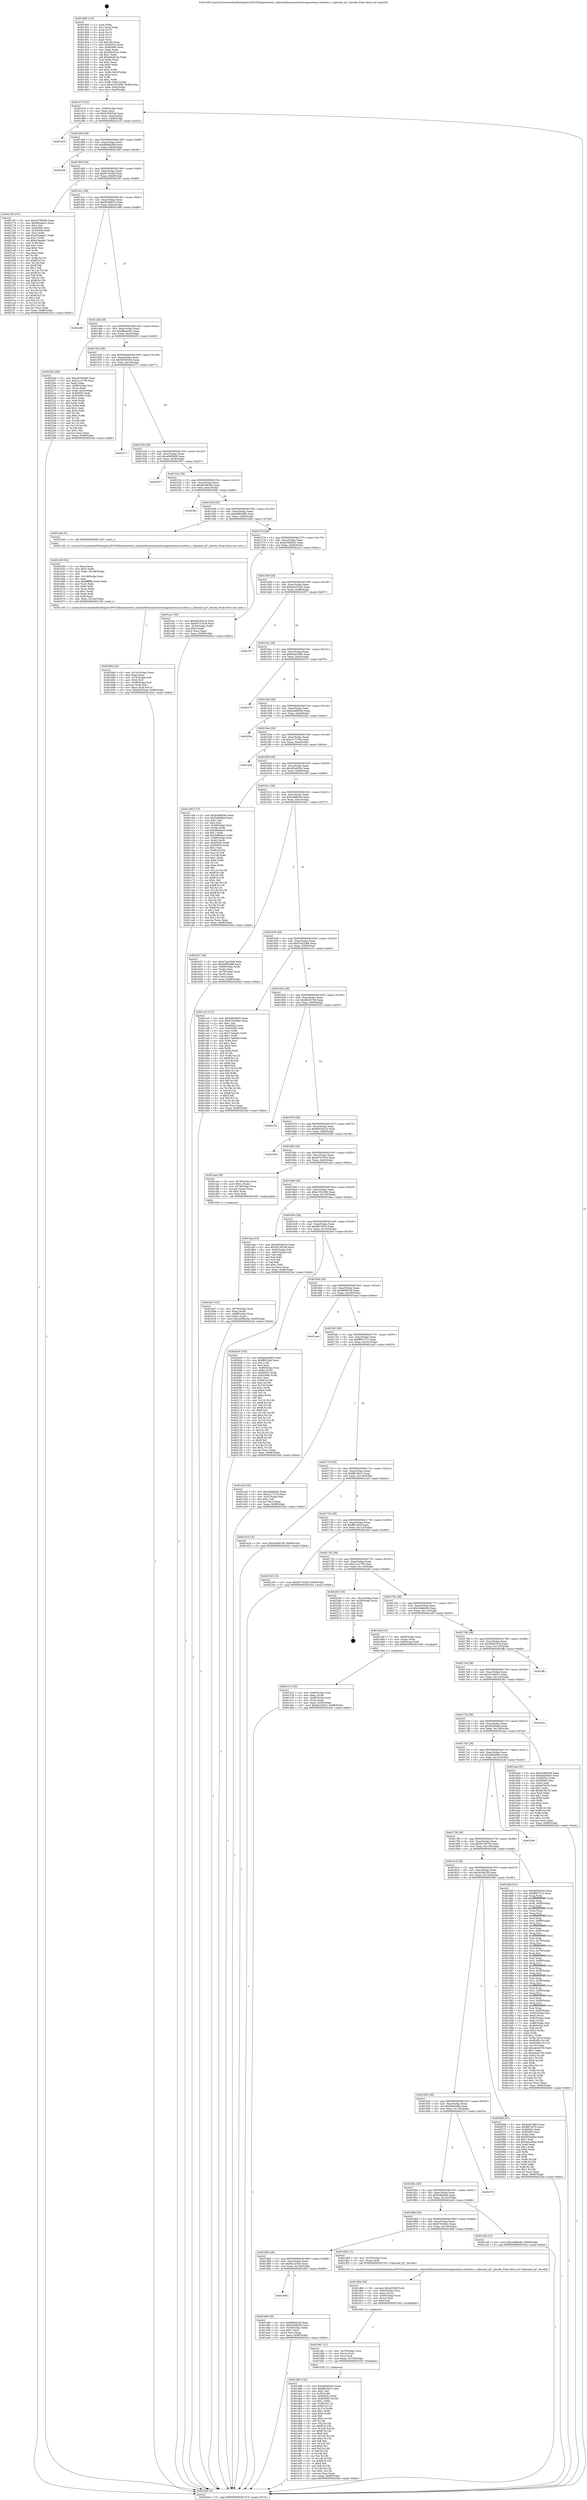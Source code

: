 digraph "0x401400" {
  label = "0x401400 (/mnt/c/Users/mathe/Desktop/tcc/POCII/binaries/extr_radare2librasmarchxtensagnuxtensa-modules.c_Operand_tp7_decode_Final-ollvm.out::main(0))"
  labelloc = "t"
  node[shape=record]

  Entry [label="",width=0.3,height=0.3,shape=circle,fillcolor=black,style=filled]
  "0x401474" [label="{
     0x401474 [32]\l
     | [instrs]\l
     &nbsp;&nbsp;0x401474 \<+6\>: mov -0x98(%rbp),%eax\l
     &nbsp;&nbsp;0x40147a \<+2\>: mov %eax,%ecx\l
     &nbsp;&nbsp;0x40147c \<+6\>: sub $0x816005ab,%ecx\l
     &nbsp;&nbsp;0x401482 \<+6\>: mov %eax,-0xac(%rbp)\l
     &nbsp;&nbsp;0x401488 \<+6\>: mov %ecx,-0xb0(%rbp)\l
     &nbsp;&nbsp;0x40148e \<+6\>: je 0000000000401e33 \<main+0xa33\>\l
  }"]
  "0x401e33" [label="{
     0x401e33\l
  }", style=dashed]
  "0x401494" [label="{
     0x401494 [28]\l
     | [instrs]\l
     &nbsp;&nbsp;0x401494 \<+5\>: jmp 0000000000401499 \<main+0x99\>\l
     &nbsp;&nbsp;0x401499 \<+6\>: mov -0xac(%rbp),%eax\l
     &nbsp;&nbsp;0x40149f \<+5\>: sub $0x8db0b5b8,%eax\l
     &nbsp;&nbsp;0x4014a4 \<+6\>: mov %eax,-0xb4(%rbp)\l
     &nbsp;&nbsp;0x4014aa \<+6\>: je 0000000000401f48 \<main+0xb48\>\l
  }"]
  Exit [label="",width=0.3,height=0.3,shape=circle,fillcolor=black,style=filled,peripheries=2]
  "0x401f48" [label="{
     0x401f48\l
  }", style=dashed]
  "0x4014b0" [label="{
     0x4014b0 [28]\l
     | [instrs]\l
     &nbsp;&nbsp;0x4014b0 \<+5\>: jmp 00000000004014b5 \<main+0xb5\>\l
     &nbsp;&nbsp;0x4014b5 \<+6\>: mov -0xac(%rbp),%eax\l
     &nbsp;&nbsp;0x4014bb \<+5\>: sub $0x9275c62f,%eax\l
     &nbsp;&nbsp;0x4014c0 \<+6\>: mov %eax,-0xb8(%rbp)\l
     &nbsp;&nbsp;0x4014c6 \<+6\>: je 000000000040216f \<main+0xd6f\>\l
  }"]
  "0x401d96" [label="{
     0x401d96 [142]\l
     | [instrs]\l
     &nbsp;&nbsp;0x401d96 \<+5\>: mov $0x495a50d3,%eax\l
     &nbsp;&nbsp;0x401d9b \<+5\>: mov $0xffa10b31,%esi\l
     &nbsp;&nbsp;0x401da0 \<+2\>: mov $0x1,%dl\l
     &nbsp;&nbsp;0x401da2 \<+3\>: xor %r8d,%r8d\l
     &nbsp;&nbsp;0x401da5 \<+8\>: mov 0x40505c,%r9d\l
     &nbsp;&nbsp;0x401dad \<+8\>: mov 0x405060,%r10d\l
     &nbsp;&nbsp;0x401db5 \<+4\>: sub $0x1,%r8d\l
     &nbsp;&nbsp;0x401db9 \<+3\>: mov %r9d,%r11d\l
     &nbsp;&nbsp;0x401dbc \<+3\>: add %r8d,%r11d\l
     &nbsp;&nbsp;0x401dbf \<+4\>: imul %r11d,%r9d\l
     &nbsp;&nbsp;0x401dc3 \<+4\>: and $0x1,%r9d\l
     &nbsp;&nbsp;0x401dc7 \<+4\>: cmp $0x0,%r9d\l
     &nbsp;&nbsp;0x401dcb \<+3\>: sete %bl\l
     &nbsp;&nbsp;0x401dce \<+4\>: cmp $0xa,%r10d\l
     &nbsp;&nbsp;0x401dd2 \<+4\>: setl %r14b\l
     &nbsp;&nbsp;0x401dd6 \<+3\>: mov %bl,%r15b\l
     &nbsp;&nbsp;0x401dd9 \<+4\>: xor $0xff,%r15b\l
     &nbsp;&nbsp;0x401ddd \<+3\>: mov %r14b,%r12b\l
     &nbsp;&nbsp;0x401de0 \<+4\>: xor $0xff,%r12b\l
     &nbsp;&nbsp;0x401de4 \<+3\>: xor $0x0,%dl\l
     &nbsp;&nbsp;0x401de7 \<+3\>: mov %r15b,%r13b\l
     &nbsp;&nbsp;0x401dea \<+4\>: and $0x0,%r13b\l
     &nbsp;&nbsp;0x401dee \<+2\>: and %dl,%bl\l
     &nbsp;&nbsp;0x401df0 \<+3\>: mov %r12b,%cl\l
     &nbsp;&nbsp;0x401df3 \<+3\>: and $0x0,%cl\l
     &nbsp;&nbsp;0x401df6 \<+3\>: and %dl,%r14b\l
     &nbsp;&nbsp;0x401df9 \<+3\>: or %bl,%r13b\l
     &nbsp;&nbsp;0x401dfc \<+3\>: or %r14b,%cl\l
     &nbsp;&nbsp;0x401dff \<+3\>: xor %cl,%r13b\l
     &nbsp;&nbsp;0x401e02 \<+3\>: or %r12b,%r15b\l
     &nbsp;&nbsp;0x401e05 \<+4\>: xor $0xff,%r15b\l
     &nbsp;&nbsp;0x401e09 \<+3\>: or $0x0,%dl\l
     &nbsp;&nbsp;0x401e0c \<+3\>: and %dl,%r15b\l
     &nbsp;&nbsp;0x401e0f \<+3\>: or %r15b,%r13b\l
     &nbsp;&nbsp;0x401e12 \<+4\>: test $0x1,%r13b\l
     &nbsp;&nbsp;0x401e16 \<+3\>: cmovne %esi,%eax\l
     &nbsp;&nbsp;0x401e19 \<+6\>: mov %eax,-0x98(%rbp)\l
     &nbsp;&nbsp;0x401e1f \<+5\>: jmp 00000000004023a4 \<main+0xfa4\>\l
  }"]
  "0x40216f" [label="{
     0x40216f [147]\l
     | [instrs]\l
     &nbsp;&nbsp;0x40216f \<+5\>: mov $0xa9788286,%eax\l
     &nbsp;&nbsp;0x402174 \<+5\>: mov $0x99eaa0cc,%ecx\l
     &nbsp;&nbsp;0x402179 \<+2\>: mov $0x1,%dl\l
     &nbsp;&nbsp;0x40217b \<+7\>: mov 0x40505c,%esi\l
     &nbsp;&nbsp;0x402182 \<+7\>: mov 0x405060,%edi\l
     &nbsp;&nbsp;0x402189 \<+3\>: mov %esi,%r8d\l
     &nbsp;&nbsp;0x40218c \<+7\>: add $0xd24aa8a7,%r8d\l
     &nbsp;&nbsp;0x402193 \<+4\>: sub $0x1,%r8d\l
     &nbsp;&nbsp;0x402197 \<+7\>: sub $0xd24aa8a7,%r8d\l
     &nbsp;&nbsp;0x40219e \<+4\>: imul %r8d,%esi\l
     &nbsp;&nbsp;0x4021a2 \<+3\>: and $0x1,%esi\l
     &nbsp;&nbsp;0x4021a5 \<+3\>: cmp $0x0,%esi\l
     &nbsp;&nbsp;0x4021a8 \<+4\>: sete %r9b\l
     &nbsp;&nbsp;0x4021ac \<+3\>: cmp $0xa,%edi\l
     &nbsp;&nbsp;0x4021af \<+4\>: setl %r10b\l
     &nbsp;&nbsp;0x4021b3 \<+3\>: mov %r9b,%r11b\l
     &nbsp;&nbsp;0x4021b6 \<+4\>: xor $0xff,%r11b\l
     &nbsp;&nbsp;0x4021ba \<+3\>: mov %r10b,%bl\l
     &nbsp;&nbsp;0x4021bd \<+3\>: xor $0xff,%bl\l
     &nbsp;&nbsp;0x4021c0 \<+3\>: xor $0x1,%dl\l
     &nbsp;&nbsp;0x4021c3 \<+3\>: mov %r11b,%r14b\l
     &nbsp;&nbsp;0x4021c6 \<+4\>: and $0xff,%r14b\l
     &nbsp;&nbsp;0x4021ca \<+3\>: and %dl,%r9b\l
     &nbsp;&nbsp;0x4021cd \<+3\>: mov %bl,%r15b\l
     &nbsp;&nbsp;0x4021d0 \<+4\>: and $0xff,%r15b\l
     &nbsp;&nbsp;0x4021d4 \<+3\>: and %dl,%r10b\l
     &nbsp;&nbsp;0x4021d7 \<+3\>: or %r9b,%r14b\l
     &nbsp;&nbsp;0x4021da \<+3\>: or %r10b,%r15b\l
     &nbsp;&nbsp;0x4021dd \<+3\>: xor %r15b,%r14b\l
     &nbsp;&nbsp;0x4021e0 \<+3\>: or %bl,%r11b\l
     &nbsp;&nbsp;0x4021e3 \<+4\>: xor $0xff,%r11b\l
     &nbsp;&nbsp;0x4021e7 \<+3\>: or $0x1,%dl\l
     &nbsp;&nbsp;0x4021ea \<+3\>: and %dl,%r11b\l
     &nbsp;&nbsp;0x4021ed \<+3\>: or %r11b,%r14b\l
     &nbsp;&nbsp;0x4021f0 \<+4\>: test $0x1,%r14b\l
     &nbsp;&nbsp;0x4021f4 \<+3\>: cmovne %ecx,%eax\l
     &nbsp;&nbsp;0x4021f7 \<+6\>: mov %eax,-0x98(%rbp)\l
     &nbsp;&nbsp;0x4021fd \<+5\>: jmp 00000000004023a4 \<main+0xfa4\>\l
  }"]
  "0x4014cc" [label="{
     0x4014cc [28]\l
     | [instrs]\l
     &nbsp;&nbsp;0x4014cc \<+5\>: jmp 00000000004014d1 \<main+0xd1\>\l
     &nbsp;&nbsp;0x4014d1 \<+6\>: mov -0xac(%rbp),%eax\l
     &nbsp;&nbsp;0x4014d7 \<+5\>: sub $0x92d6f023,%eax\l
     &nbsp;&nbsp;0x4014dc \<+6\>: mov %eax,-0xbc(%rbp)\l
     &nbsp;&nbsp;0x4014e2 \<+6\>: je 0000000000401e89 \<main+0xa89\>\l
  }"]
  "0x401d81" [label="{
     0x401d81 [21]\l
     | [instrs]\l
     &nbsp;&nbsp;0x401d81 \<+4\>: mov -0x70(%rbp),%rcx\l
     &nbsp;&nbsp;0x401d85 \<+3\>: mov (%rcx),%rcx\l
     &nbsp;&nbsp;0x401d88 \<+3\>: mov %rcx,%rdi\l
     &nbsp;&nbsp;0x401d8b \<+6\>: mov %eax,-0x150(%rbp)\l
     &nbsp;&nbsp;0x401d91 \<+5\>: call 0000000000401030 \<free@plt\>\l
     | [calls]\l
     &nbsp;&nbsp;0x401030 \{1\} (unknown)\l
  }"]
  "0x401e89" [label="{
     0x401e89\l
  }", style=dashed]
  "0x4014e8" [label="{
     0x4014e8 [28]\l
     | [instrs]\l
     &nbsp;&nbsp;0x4014e8 \<+5\>: jmp 00000000004014ed \<main+0xed\>\l
     &nbsp;&nbsp;0x4014ed \<+6\>: mov -0xac(%rbp),%eax\l
     &nbsp;&nbsp;0x4014f3 \<+5\>: sub $0x99eaa0cc,%eax\l
     &nbsp;&nbsp;0x4014f8 \<+6\>: mov %eax,-0xc0(%rbp)\l
     &nbsp;&nbsp;0x4014fe \<+6\>: je 0000000000402202 \<main+0xe02\>\l
  }"]
  "0x401d64" [label="{
     0x401d64 [29]\l
     | [instrs]\l
     &nbsp;&nbsp;0x401d64 \<+10\>: movabs $0x4030d6,%rdi\l
     &nbsp;&nbsp;0x401d6e \<+4\>: mov -0x60(%rbp),%rcx\l
     &nbsp;&nbsp;0x401d72 \<+2\>: mov %eax,(%rcx)\l
     &nbsp;&nbsp;0x401d74 \<+4\>: mov -0x60(%rbp),%rcx\l
     &nbsp;&nbsp;0x401d78 \<+2\>: mov (%rcx),%esi\l
     &nbsp;&nbsp;0x401d7a \<+2\>: mov $0x0,%al\l
     &nbsp;&nbsp;0x401d7c \<+5\>: call 0000000000401040 \<printf@plt\>\l
     | [calls]\l
     &nbsp;&nbsp;0x401040 \{1\} (unknown)\l
  }"]
  "0x402202" [label="{
     0x402202 [99]\l
     | [instrs]\l
     &nbsp;&nbsp;0x402202 \<+5\>: mov $0xa9788286,%eax\l
     &nbsp;&nbsp;0x402207 \<+5\>: mov $0x21cc17f9,%ecx\l
     &nbsp;&nbsp;0x40220c \<+2\>: xor %edx,%edx\l
     &nbsp;&nbsp;0x40220e \<+7\>: mov -0x90(%rbp),%rsi\l
     &nbsp;&nbsp;0x402215 \<+2\>: mov (%rsi),%edi\l
     &nbsp;&nbsp;0x402217 \<+3\>: mov %edi,-0x2c(%rbp)\l
     &nbsp;&nbsp;0x40221a \<+7\>: mov 0x40505c,%edi\l
     &nbsp;&nbsp;0x402221 \<+8\>: mov 0x405060,%r8d\l
     &nbsp;&nbsp;0x402229 \<+3\>: sub $0x1,%edx\l
     &nbsp;&nbsp;0x40222c \<+3\>: mov %edi,%r9d\l
     &nbsp;&nbsp;0x40222f \<+3\>: add %edx,%r9d\l
     &nbsp;&nbsp;0x402232 \<+4\>: imul %r9d,%edi\l
     &nbsp;&nbsp;0x402236 \<+3\>: and $0x1,%edi\l
     &nbsp;&nbsp;0x402239 \<+3\>: cmp $0x0,%edi\l
     &nbsp;&nbsp;0x40223c \<+4\>: sete %r10b\l
     &nbsp;&nbsp;0x402240 \<+4\>: cmp $0xa,%r8d\l
     &nbsp;&nbsp;0x402244 \<+4\>: setl %r11b\l
     &nbsp;&nbsp;0x402248 \<+3\>: mov %r10b,%bl\l
     &nbsp;&nbsp;0x40224b \<+3\>: and %r11b,%bl\l
     &nbsp;&nbsp;0x40224e \<+3\>: xor %r11b,%r10b\l
     &nbsp;&nbsp;0x402251 \<+3\>: or %r10b,%bl\l
     &nbsp;&nbsp;0x402254 \<+3\>: test $0x1,%bl\l
     &nbsp;&nbsp;0x402257 \<+3\>: cmovne %ecx,%eax\l
     &nbsp;&nbsp;0x40225a \<+6\>: mov %eax,-0x98(%rbp)\l
     &nbsp;&nbsp;0x402260 \<+5\>: jmp 00000000004023a4 \<main+0xfa4\>\l
  }"]
  "0x401504" [label="{
     0x401504 [28]\l
     | [instrs]\l
     &nbsp;&nbsp;0x401504 \<+5\>: jmp 0000000000401509 \<main+0x109\>\l
     &nbsp;&nbsp;0x401509 \<+6\>: mov -0xac(%rbp),%eax\l
     &nbsp;&nbsp;0x40150f \<+5\>: sub $0x9d505034,%eax\l
     &nbsp;&nbsp;0x401514 \<+6\>: mov %eax,-0xc4(%rbp)\l
     &nbsp;&nbsp;0x40151a \<+6\>: je 0000000000402277 \<main+0xe77\>\l
  }"]
  "0x401b84" [label="{
     0x401b84 [42]\l
     | [instrs]\l
     &nbsp;&nbsp;0x401b84 \<+6\>: mov -0x14c(%rbp),%ecx\l
     &nbsp;&nbsp;0x401b8a \<+3\>: imul %eax,%ecx\l
     &nbsp;&nbsp;0x401b8d \<+4\>: mov -0x70(%rbp),%r8\l
     &nbsp;&nbsp;0x401b91 \<+3\>: mov (%r8),%r8\l
     &nbsp;&nbsp;0x401b94 \<+4\>: mov -0x68(%rbp),%r9\l
     &nbsp;&nbsp;0x401b98 \<+3\>: movslq (%r9),%r9\l
     &nbsp;&nbsp;0x401b9b \<+4\>: mov %ecx,(%r8,%r9,4)\l
     &nbsp;&nbsp;0x401b9f \<+10\>: movl $0x462f54a6,-0x98(%rbp)\l
     &nbsp;&nbsp;0x401ba9 \<+5\>: jmp 00000000004023a4 \<main+0xfa4\>\l
  }"]
  "0x402277" [label="{
     0x402277\l
  }", style=dashed]
  "0x401520" [label="{
     0x401520 [28]\l
     | [instrs]\l
     &nbsp;&nbsp;0x401520 \<+5\>: jmp 0000000000401525 \<main+0x125\>\l
     &nbsp;&nbsp;0x401525 \<+6\>: mov -0xac(%rbp),%eax\l
     &nbsp;&nbsp;0x40152b \<+5\>: sub $0xa0bf56d0,%eax\l
     &nbsp;&nbsp;0x401530 \<+6\>: mov %eax,-0xc8(%rbp)\l
     &nbsp;&nbsp;0x401536 \<+6\>: je 0000000000402057 \<main+0xc57\>\l
  }"]
  "0x401b50" [label="{
     0x401b50 [52]\l
     | [instrs]\l
     &nbsp;&nbsp;0x401b50 \<+2\>: xor %ecx,%ecx\l
     &nbsp;&nbsp;0x401b52 \<+5\>: mov $0x2,%edx\l
     &nbsp;&nbsp;0x401b57 \<+6\>: mov %edx,-0x148(%rbp)\l
     &nbsp;&nbsp;0x401b5d \<+1\>: cltd\l
     &nbsp;&nbsp;0x401b5e \<+6\>: mov -0x148(%rbp),%esi\l
     &nbsp;&nbsp;0x401b64 \<+2\>: idiv %esi\l
     &nbsp;&nbsp;0x401b66 \<+6\>: imul $0xfffffffe,%edx,%edx\l
     &nbsp;&nbsp;0x401b6c \<+2\>: mov %ecx,%edi\l
     &nbsp;&nbsp;0x401b6e \<+2\>: sub %edx,%edi\l
     &nbsp;&nbsp;0x401b70 \<+2\>: mov %ecx,%edx\l
     &nbsp;&nbsp;0x401b72 \<+3\>: sub $0x1,%edx\l
     &nbsp;&nbsp;0x401b75 \<+2\>: add %edx,%edi\l
     &nbsp;&nbsp;0x401b77 \<+2\>: sub %edi,%ecx\l
     &nbsp;&nbsp;0x401b79 \<+6\>: mov %ecx,-0x14c(%rbp)\l
     &nbsp;&nbsp;0x401b7f \<+5\>: call 0000000000401160 \<next_i\>\l
     | [calls]\l
     &nbsp;&nbsp;0x401160 \{1\} (/mnt/c/Users/mathe/Desktop/tcc/POCII/binaries/extr_radare2librasmarchxtensagnuxtensa-modules.c_Operand_tp7_decode_Final-ollvm.out::next_i)\l
  }"]
  "0x402057" [label="{
     0x402057\l
  }", style=dashed]
  "0x40153c" [label="{
     0x40153c [28]\l
     | [instrs]\l
     &nbsp;&nbsp;0x40153c \<+5\>: jmp 0000000000401541 \<main+0x141\>\l
     &nbsp;&nbsp;0x401541 \<+6\>: mov -0xac(%rbp),%eax\l
     &nbsp;&nbsp;0x401547 \<+5\>: sub $0xa9788286,%eax\l
     &nbsp;&nbsp;0x40154c \<+6\>: mov %eax,-0xcc(%rbp)\l
     &nbsp;&nbsp;0x401552 \<+6\>: je 000000000040238c \<main+0xf8c\>\l
  }"]
  "0x401b07" [label="{
     0x401b07 [32]\l
     | [instrs]\l
     &nbsp;&nbsp;0x401b07 \<+4\>: mov -0x70(%rbp),%rdi\l
     &nbsp;&nbsp;0x401b0b \<+3\>: mov %rax,(%rdi)\l
     &nbsp;&nbsp;0x401b0e \<+4\>: mov -0x68(%rbp),%rax\l
     &nbsp;&nbsp;0x401b12 \<+6\>: movl $0x0,(%rax)\l
     &nbsp;&nbsp;0x401b18 \<+10\>: movl $0xce88bc9a,-0x98(%rbp)\l
     &nbsp;&nbsp;0x401b22 \<+5\>: jmp 00000000004023a4 \<main+0xfa4\>\l
  }"]
  "0x40238c" [label="{
     0x40238c\l
  }", style=dashed]
  "0x401558" [label="{
     0x401558 [28]\l
     | [instrs]\l
     &nbsp;&nbsp;0x401558 \<+5\>: jmp 000000000040155d \<main+0x15d\>\l
     &nbsp;&nbsp;0x40155d \<+6\>: mov -0xac(%rbp),%eax\l
     &nbsp;&nbsp;0x401563 \<+5\>: sub $0xb0f63d98,%eax\l
     &nbsp;&nbsp;0x401568 \<+6\>: mov %eax,-0xd0(%rbp)\l
     &nbsp;&nbsp;0x40156e \<+6\>: je 0000000000401b4b \<main+0x74b\>\l
  }"]
  "0x4018a0" [label="{
     0x4018a0\l
  }", style=dashed]
  "0x401b4b" [label="{
     0x401b4b [5]\l
     | [instrs]\l
     &nbsp;&nbsp;0x401b4b \<+5\>: call 0000000000401160 \<next_i\>\l
     | [calls]\l
     &nbsp;&nbsp;0x401160 \{1\} (/mnt/c/Users/mathe/Desktop/tcc/POCII/binaries/extr_radare2librasmarchxtensagnuxtensa-modules.c_Operand_tp7_decode_Final-ollvm.out::next_i)\l
  }"]
  "0x401574" [label="{
     0x401574 [28]\l
     | [instrs]\l
     &nbsp;&nbsp;0x401574 \<+5\>: jmp 0000000000401579 \<main+0x179\>\l
     &nbsp;&nbsp;0x401579 \<+6\>: mov -0xac(%rbp),%eax\l
     &nbsp;&nbsp;0x40157f \<+5\>: sub $0xb3566520,%eax\l
     &nbsp;&nbsp;0x401584 \<+6\>: mov %eax,-0xd4(%rbp)\l
     &nbsp;&nbsp;0x40158a \<+6\>: je 0000000000401acc \<main+0x6cc\>\l
  }"]
  "0x401a90" [label="{
     0x401a90 [30]\l
     | [instrs]\l
     &nbsp;&nbsp;0x401a90 \<+5\>: mov $0xf89061fd,%eax\l
     &nbsp;&nbsp;0x401a95 \<+5\>: mov $0xb3566520,%ecx\l
     &nbsp;&nbsp;0x401a9a \<+3\>: mov -0x30(%rbp),%edx\l
     &nbsp;&nbsp;0x401a9d \<+3\>: cmp $0x1,%edx\l
     &nbsp;&nbsp;0x401aa0 \<+3\>: cmovl %ecx,%eax\l
     &nbsp;&nbsp;0x401aa3 \<+6\>: mov %eax,-0x98(%rbp)\l
     &nbsp;&nbsp;0x401aa9 \<+5\>: jmp 00000000004023a4 \<main+0xfa4\>\l
  }"]
  "0x401acc" [label="{
     0x401acc [30]\l
     | [instrs]\l
     &nbsp;&nbsp;0x401acc \<+5\>: mov $0xdb53b41d,%eax\l
     &nbsp;&nbsp;0x401ad1 \<+5\>: mov $0xe07e7b19,%ecx\l
     &nbsp;&nbsp;0x401ad6 \<+3\>: mov -0x30(%rbp),%edx\l
     &nbsp;&nbsp;0x401ad9 \<+3\>: cmp $0x0,%edx\l
     &nbsp;&nbsp;0x401adc \<+3\>: cmove %ecx,%eax\l
     &nbsp;&nbsp;0x401adf \<+6\>: mov %eax,-0x98(%rbp)\l
     &nbsp;&nbsp;0x401ae5 \<+5\>: jmp 00000000004023a4 \<main+0xfa4\>\l
  }"]
  "0x401590" [label="{
     0x401590 [28]\l
     | [instrs]\l
     &nbsp;&nbsp;0x401590 \<+5\>: jmp 0000000000401595 \<main+0x195\>\l
     &nbsp;&nbsp;0x401595 \<+6\>: mov -0xac(%rbp),%eax\l
     &nbsp;&nbsp;0x40159b \<+5\>: sub $0xba476193,%eax\l
     &nbsp;&nbsp;0x4015a0 \<+6\>: mov %eax,-0xd8(%rbp)\l
     &nbsp;&nbsp;0x4015a6 \<+6\>: je 0000000000401f57 \<main+0xb57\>\l
  }"]
  "0x401884" [label="{
     0x401884 [28]\l
     | [instrs]\l
     &nbsp;&nbsp;0x401884 \<+5\>: jmp 0000000000401889 \<main+0x489\>\l
     &nbsp;&nbsp;0x401889 \<+6\>: mov -0xac(%rbp),%eax\l
     &nbsp;&nbsp;0x40188f \<+5\>: sub $0x6ec203e2,%eax\l
     &nbsp;&nbsp;0x401894 \<+6\>: mov %eax,-0x144(%rbp)\l
     &nbsp;&nbsp;0x40189a \<+6\>: je 0000000000401a90 \<main+0x690\>\l
  }"]
  "0x401f57" [label="{
     0x401f57\l
  }", style=dashed]
  "0x4015ac" [label="{
     0x4015ac [28]\l
     | [instrs]\l
     &nbsp;&nbsp;0x4015ac \<+5\>: jmp 00000000004015b1 \<main+0x1b1\>\l
     &nbsp;&nbsp;0x4015b1 \<+6\>: mov -0xac(%rbp),%eax\l
     &nbsp;&nbsp;0x4015b7 \<+5\>: sub $0xba4c5d95,%eax\l
     &nbsp;&nbsp;0x4015bc \<+6\>: mov %eax,-0xdc(%rbp)\l
     &nbsp;&nbsp;0x4015c2 \<+6\>: je 0000000000402370 \<main+0xf70\>\l
  }"]
  "0x401d58" [label="{
     0x401d58 [12]\l
     | [instrs]\l
     &nbsp;&nbsp;0x401d58 \<+4\>: mov -0x70(%rbp),%rax\l
     &nbsp;&nbsp;0x401d5c \<+3\>: mov (%rax),%rdi\l
     &nbsp;&nbsp;0x401d5f \<+5\>: call 00000000004013c0 \<Operand_tp7_decode\>\l
     | [calls]\l
     &nbsp;&nbsp;0x4013c0 \{1\} (/mnt/c/Users/mathe/Desktop/tcc/POCII/binaries/extr_radare2librasmarchxtensagnuxtensa-modules.c_Operand_tp7_decode_Final-ollvm.out::Operand_tp7_decode)\l
  }"]
  "0x402370" [label="{
     0x402370\l
  }", style=dashed]
  "0x4015c8" [label="{
     0x4015c8 [28]\l
     | [instrs]\l
     &nbsp;&nbsp;0x4015c8 \<+5\>: jmp 00000000004015cd \<main+0x1cd\>\l
     &nbsp;&nbsp;0x4015cd \<+6\>: mov -0xac(%rbp),%eax\l
     &nbsp;&nbsp;0x4015d3 \<+5\>: sub $0xbcd8826d,%eax\l
     &nbsp;&nbsp;0x4015d8 \<+6\>: mov %eax,-0xe0(%rbp)\l
     &nbsp;&nbsp;0x4015de \<+6\>: je 00000000004022bc \<main+0xebc\>\l
  }"]
  "0x401868" [label="{
     0x401868 [28]\l
     | [instrs]\l
     &nbsp;&nbsp;0x401868 \<+5\>: jmp 000000000040186d \<main+0x46d\>\l
     &nbsp;&nbsp;0x40186d \<+6\>: mov -0xac(%rbp),%eax\l
     &nbsp;&nbsp;0x401873 \<+5\>: sub $0x67916b4c,%eax\l
     &nbsp;&nbsp;0x401878 \<+6\>: mov %eax,-0x140(%rbp)\l
     &nbsp;&nbsp;0x40187e \<+6\>: je 0000000000401d58 \<main+0x958\>\l
  }"]
  "0x4022bc" [label="{
     0x4022bc\l
  }", style=dashed]
  "0x4015e4" [label="{
     0x4015e4 [28]\l
     | [instrs]\l
     &nbsp;&nbsp;0x4015e4 \<+5\>: jmp 00000000004015e9 \<main+0x1e9\>\l
     &nbsp;&nbsp;0x4015e9 \<+6\>: mov -0xac(%rbp),%eax\l
     &nbsp;&nbsp;0x4015ef \<+5\>: sub $0xc317c7b4,%eax\l
     &nbsp;&nbsp;0x4015f4 \<+6\>: mov %eax,-0xe4(%rbp)\l
     &nbsp;&nbsp;0x4015fa \<+6\>: je 0000000000401a3e \<main+0x63e\>\l
  }"]
  "0x401cb6" [label="{
     0x401cb6 [15]\l
     | [instrs]\l
     &nbsp;&nbsp;0x401cb6 \<+10\>: movl $0xce88bc9a,-0x98(%rbp)\l
     &nbsp;&nbsp;0x401cc0 \<+5\>: jmp 00000000004023a4 \<main+0xfa4\>\l
  }"]
  "0x401a3e" [label="{
     0x401a3e\l
  }", style=dashed]
  "0x401600" [label="{
     0x401600 [28]\l
     | [instrs]\l
     &nbsp;&nbsp;0x401600 \<+5\>: jmp 0000000000401605 \<main+0x205\>\l
     &nbsp;&nbsp;0x401605 \<+6\>: mov -0xac(%rbp),%eax\l
     &nbsp;&nbsp;0x40160b \<+5\>: sub $0xc82e926c,%eax\l
     &nbsp;&nbsp;0x401610 \<+6\>: mov %eax,-0xe8(%rbp)\l
     &nbsp;&nbsp;0x401616 \<+6\>: je 0000000000401c09 \<main+0x809\>\l
  }"]
  "0x40184c" [label="{
     0x40184c [28]\l
     | [instrs]\l
     &nbsp;&nbsp;0x40184c \<+5\>: jmp 0000000000401851 \<main+0x451\>\l
     &nbsp;&nbsp;0x401851 \<+6\>: mov -0xac(%rbp),%eax\l
     &nbsp;&nbsp;0x401857 \<+5\>: sub $0x5efd04e4,%eax\l
     &nbsp;&nbsp;0x40185c \<+6\>: mov %eax,-0x13c(%rbp)\l
     &nbsp;&nbsp;0x401862 \<+6\>: je 0000000000401cb6 \<main+0x8b6\>\l
  }"]
  "0x401c09" [label="{
     0x401c09 [173]\l
     | [instrs]\l
     &nbsp;&nbsp;0x401c09 \<+5\>: mov $0xbcd8826d,%eax\l
     &nbsp;&nbsp;0x401c0e \<+5\>: mov $0x5efd04e4,%ecx\l
     &nbsp;&nbsp;0x401c13 \<+2\>: mov $0x1,%dl\l
     &nbsp;&nbsp;0x401c15 \<+2\>: xor %esi,%esi\l
     &nbsp;&nbsp;0x401c17 \<+4\>: mov -0x68(%rbp),%rdi\l
     &nbsp;&nbsp;0x401c1b \<+3\>: mov (%rdi),%r8d\l
     &nbsp;&nbsp;0x401c1e \<+7\>: sub $0x2f46bee5,%r8d\l
     &nbsp;&nbsp;0x401c25 \<+4\>: add $0x1,%r8d\l
     &nbsp;&nbsp;0x401c29 \<+7\>: add $0x2f46bee5,%r8d\l
     &nbsp;&nbsp;0x401c30 \<+4\>: mov -0x68(%rbp),%rdi\l
     &nbsp;&nbsp;0x401c34 \<+3\>: mov %r8d,(%rdi)\l
     &nbsp;&nbsp;0x401c37 \<+8\>: mov 0x40505c,%r8d\l
     &nbsp;&nbsp;0x401c3f \<+8\>: mov 0x405060,%r9d\l
     &nbsp;&nbsp;0x401c47 \<+3\>: sub $0x1,%esi\l
     &nbsp;&nbsp;0x401c4a \<+3\>: mov %r8d,%r10d\l
     &nbsp;&nbsp;0x401c4d \<+3\>: add %esi,%r10d\l
     &nbsp;&nbsp;0x401c50 \<+4\>: imul %r10d,%r8d\l
     &nbsp;&nbsp;0x401c54 \<+4\>: and $0x1,%r8d\l
     &nbsp;&nbsp;0x401c58 \<+4\>: cmp $0x0,%r8d\l
     &nbsp;&nbsp;0x401c5c \<+4\>: sete %r11b\l
     &nbsp;&nbsp;0x401c60 \<+4\>: cmp $0xa,%r9d\l
     &nbsp;&nbsp;0x401c64 \<+3\>: setl %bl\l
     &nbsp;&nbsp;0x401c67 \<+3\>: mov %r11b,%r14b\l
     &nbsp;&nbsp;0x401c6a \<+4\>: xor $0xff,%r14b\l
     &nbsp;&nbsp;0x401c6e \<+3\>: mov %bl,%r15b\l
     &nbsp;&nbsp;0x401c71 \<+4\>: xor $0xff,%r15b\l
     &nbsp;&nbsp;0x401c75 \<+3\>: xor $0x1,%dl\l
     &nbsp;&nbsp;0x401c78 \<+3\>: mov %r14b,%r12b\l
     &nbsp;&nbsp;0x401c7b \<+4\>: and $0xff,%r12b\l
     &nbsp;&nbsp;0x401c7f \<+3\>: and %dl,%r11b\l
     &nbsp;&nbsp;0x401c82 \<+3\>: mov %r15b,%r13b\l
     &nbsp;&nbsp;0x401c85 \<+4\>: and $0xff,%r13b\l
     &nbsp;&nbsp;0x401c89 \<+2\>: and %dl,%bl\l
     &nbsp;&nbsp;0x401c8b \<+3\>: or %r11b,%r12b\l
     &nbsp;&nbsp;0x401c8e \<+3\>: or %bl,%r13b\l
     &nbsp;&nbsp;0x401c91 \<+3\>: xor %r13b,%r12b\l
     &nbsp;&nbsp;0x401c94 \<+3\>: or %r15b,%r14b\l
     &nbsp;&nbsp;0x401c97 \<+4\>: xor $0xff,%r14b\l
     &nbsp;&nbsp;0x401c9b \<+3\>: or $0x1,%dl\l
     &nbsp;&nbsp;0x401c9e \<+3\>: and %dl,%r14b\l
     &nbsp;&nbsp;0x401ca1 \<+3\>: or %r14b,%r12b\l
     &nbsp;&nbsp;0x401ca4 \<+4\>: test $0x1,%r12b\l
     &nbsp;&nbsp;0x401ca8 \<+3\>: cmovne %ecx,%eax\l
     &nbsp;&nbsp;0x401cab \<+6\>: mov %eax,-0x98(%rbp)\l
     &nbsp;&nbsp;0x401cb1 \<+5\>: jmp 00000000004023a4 \<main+0xfa4\>\l
  }"]
  "0x40161c" [label="{
     0x40161c [28]\l
     | [instrs]\l
     &nbsp;&nbsp;0x40161c \<+5\>: jmp 0000000000401621 \<main+0x221\>\l
     &nbsp;&nbsp;0x401621 \<+6\>: mov -0xac(%rbp),%eax\l
     &nbsp;&nbsp;0x401627 \<+5\>: sub $0xce88bc9a,%eax\l
     &nbsp;&nbsp;0x40162c \<+6\>: mov %eax,-0xec(%rbp)\l
     &nbsp;&nbsp;0x401632 \<+6\>: je 0000000000401b27 \<main+0x727\>\l
  }"]
  "0x401f7b" [label="{
     0x401f7b\l
  }", style=dashed]
  "0x401b27" [label="{
     0x401b27 [36]\l
     | [instrs]\l
     &nbsp;&nbsp;0x401b27 \<+5\>: mov $0xd7da3368,%eax\l
     &nbsp;&nbsp;0x401b2c \<+5\>: mov $0xb0f63d98,%ecx\l
     &nbsp;&nbsp;0x401b31 \<+4\>: mov -0x68(%rbp),%rdx\l
     &nbsp;&nbsp;0x401b35 \<+2\>: mov (%rdx),%esi\l
     &nbsp;&nbsp;0x401b37 \<+4\>: mov -0x78(%rbp),%rdx\l
     &nbsp;&nbsp;0x401b3b \<+2\>: cmp (%rdx),%esi\l
     &nbsp;&nbsp;0x401b3d \<+3\>: cmovl %ecx,%eax\l
     &nbsp;&nbsp;0x401b40 \<+6\>: mov %eax,-0x98(%rbp)\l
     &nbsp;&nbsp;0x401b46 \<+5\>: jmp 00000000004023a4 \<main+0xfa4\>\l
  }"]
  "0x401638" [label="{
     0x401638 [28]\l
     | [instrs]\l
     &nbsp;&nbsp;0x401638 \<+5\>: jmp 000000000040163d \<main+0x23d\>\l
     &nbsp;&nbsp;0x40163d \<+6\>: mov -0xac(%rbp),%eax\l
     &nbsp;&nbsp;0x401643 \<+5\>: sub $0xd7da3368,%eax\l
     &nbsp;&nbsp;0x401648 \<+6\>: mov %eax,-0xf0(%rbp)\l
     &nbsp;&nbsp;0x40164e \<+6\>: je 0000000000401cc5 \<main+0x8c5\>\l
  }"]
  "0x401830" [label="{
     0x401830 [28]\l
     | [instrs]\l
     &nbsp;&nbsp;0x401830 \<+5\>: jmp 0000000000401835 \<main+0x435\>\l
     &nbsp;&nbsp;0x401835 \<+6\>: mov -0xac(%rbp),%eax\l
     &nbsp;&nbsp;0x40183b \<+5\>: sub $0x5e65efa6,%eax\l
     &nbsp;&nbsp;0x401840 \<+6\>: mov %eax,-0x138(%rbp)\l
     &nbsp;&nbsp;0x401846 \<+6\>: je 0000000000401f7b \<main+0xb7b\>\l
  }"]
  "0x401cc5" [label="{
     0x401cc5 [147]\l
     | [instrs]\l
     &nbsp;&nbsp;0x401cc5 \<+5\>: mov $0x495a50d3,%eax\l
     &nbsp;&nbsp;0x401cca \<+5\>: mov $0x67916b4c,%ecx\l
     &nbsp;&nbsp;0x401ccf \<+2\>: mov $0x1,%dl\l
     &nbsp;&nbsp;0x401cd1 \<+7\>: mov 0x40505c,%esi\l
     &nbsp;&nbsp;0x401cd8 \<+7\>: mov 0x405060,%edi\l
     &nbsp;&nbsp;0x401cdf \<+3\>: mov %esi,%r8d\l
     &nbsp;&nbsp;0x401ce2 \<+7\>: sub $0x17eb4efc,%r8d\l
     &nbsp;&nbsp;0x401ce9 \<+4\>: sub $0x1,%r8d\l
     &nbsp;&nbsp;0x401ced \<+7\>: add $0x17eb4efc,%r8d\l
     &nbsp;&nbsp;0x401cf4 \<+4\>: imul %r8d,%esi\l
     &nbsp;&nbsp;0x401cf8 \<+3\>: and $0x1,%esi\l
     &nbsp;&nbsp;0x401cfb \<+3\>: cmp $0x0,%esi\l
     &nbsp;&nbsp;0x401cfe \<+4\>: sete %r9b\l
     &nbsp;&nbsp;0x401d02 \<+3\>: cmp $0xa,%edi\l
     &nbsp;&nbsp;0x401d05 \<+4\>: setl %r10b\l
     &nbsp;&nbsp;0x401d09 \<+3\>: mov %r9b,%r11b\l
     &nbsp;&nbsp;0x401d0c \<+4\>: xor $0xff,%r11b\l
     &nbsp;&nbsp;0x401d10 \<+3\>: mov %r10b,%bl\l
     &nbsp;&nbsp;0x401d13 \<+3\>: xor $0xff,%bl\l
     &nbsp;&nbsp;0x401d16 \<+3\>: xor $0x0,%dl\l
     &nbsp;&nbsp;0x401d19 \<+3\>: mov %r11b,%r14b\l
     &nbsp;&nbsp;0x401d1c \<+4\>: and $0x0,%r14b\l
     &nbsp;&nbsp;0x401d20 \<+3\>: and %dl,%r9b\l
     &nbsp;&nbsp;0x401d23 \<+3\>: mov %bl,%r15b\l
     &nbsp;&nbsp;0x401d26 \<+4\>: and $0x0,%r15b\l
     &nbsp;&nbsp;0x401d2a \<+3\>: and %dl,%r10b\l
     &nbsp;&nbsp;0x401d2d \<+3\>: or %r9b,%r14b\l
     &nbsp;&nbsp;0x401d30 \<+3\>: or %r10b,%r15b\l
     &nbsp;&nbsp;0x401d33 \<+3\>: xor %r15b,%r14b\l
     &nbsp;&nbsp;0x401d36 \<+3\>: or %bl,%r11b\l
     &nbsp;&nbsp;0x401d39 \<+4\>: xor $0xff,%r11b\l
     &nbsp;&nbsp;0x401d3d \<+3\>: or $0x0,%dl\l
     &nbsp;&nbsp;0x401d40 \<+3\>: and %dl,%r11b\l
     &nbsp;&nbsp;0x401d43 \<+3\>: or %r11b,%r14b\l
     &nbsp;&nbsp;0x401d46 \<+4\>: test $0x1,%r14b\l
     &nbsp;&nbsp;0x401d4a \<+3\>: cmovne %ecx,%eax\l
     &nbsp;&nbsp;0x401d4d \<+6\>: mov %eax,-0x98(%rbp)\l
     &nbsp;&nbsp;0x401d53 \<+5\>: jmp 00000000004023a4 \<main+0xfa4\>\l
  }"]
  "0x401654" [label="{
     0x401654 [28]\l
     | [instrs]\l
     &nbsp;&nbsp;0x401654 \<+5\>: jmp 0000000000401659 \<main+0x259\>\l
     &nbsp;&nbsp;0x401659 \<+6\>: mov -0xac(%rbp),%eax\l
     &nbsp;&nbsp;0x40165f \<+5\>: sub $0xd8c627b9,%eax\l
     &nbsp;&nbsp;0x401664 \<+6\>: mov %eax,-0xf4(%rbp)\l
     &nbsp;&nbsp;0x40166a \<+6\>: je 0000000000402333 \<main+0xf33\>\l
  }"]
  "0x40206b" [label="{
     0x40206b [91]\l
     | [instrs]\l
     &nbsp;&nbsp;0x40206b \<+5\>: mov $0xba4c5d95,%eax\l
     &nbsp;&nbsp;0x402070 \<+5\>: mov $0xf607af7b,%ecx\l
     &nbsp;&nbsp;0x402075 \<+7\>: mov 0x40505c,%edx\l
     &nbsp;&nbsp;0x40207c \<+7\>: mov 0x405060,%esi\l
     &nbsp;&nbsp;0x402083 \<+2\>: mov %edx,%edi\l
     &nbsp;&nbsp;0x402085 \<+6\>: add $0xbb5ad4ae,%edi\l
     &nbsp;&nbsp;0x40208b \<+3\>: sub $0x1,%edi\l
     &nbsp;&nbsp;0x40208e \<+6\>: sub $0xbb5ad4ae,%edi\l
     &nbsp;&nbsp;0x402094 \<+3\>: imul %edi,%edx\l
     &nbsp;&nbsp;0x402097 \<+3\>: and $0x1,%edx\l
     &nbsp;&nbsp;0x40209a \<+3\>: cmp $0x0,%edx\l
     &nbsp;&nbsp;0x40209d \<+4\>: sete %r8b\l
     &nbsp;&nbsp;0x4020a1 \<+3\>: cmp $0xa,%esi\l
     &nbsp;&nbsp;0x4020a4 \<+4\>: setl %r9b\l
     &nbsp;&nbsp;0x4020a8 \<+3\>: mov %r8b,%r10b\l
     &nbsp;&nbsp;0x4020ab \<+3\>: and %r9b,%r10b\l
     &nbsp;&nbsp;0x4020ae \<+3\>: xor %r9b,%r8b\l
     &nbsp;&nbsp;0x4020b1 \<+3\>: or %r8b,%r10b\l
     &nbsp;&nbsp;0x4020b4 \<+4\>: test $0x1,%r10b\l
     &nbsp;&nbsp;0x4020b8 \<+3\>: cmovne %ecx,%eax\l
     &nbsp;&nbsp;0x4020bb \<+6\>: mov %eax,-0x98(%rbp)\l
     &nbsp;&nbsp;0x4020c1 \<+5\>: jmp 00000000004023a4 \<main+0xfa4\>\l
  }"]
  "0x402333" [label="{
     0x402333\l
  }", style=dashed]
  "0x401670" [label="{
     0x401670 [28]\l
     | [instrs]\l
     &nbsp;&nbsp;0x401670 \<+5\>: jmp 0000000000401675 \<main+0x275\>\l
     &nbsp;&nbsp;0x401675 \<+6\>: mov -0xac(%rbp),%eax\l
     &nbsp;&nbsp;0x40167b \<+5\>: sub $0xdb53b41d,%eax\l
     &nbsp;&nbsp;0x401680 \<+6\>: mov %eax,-0xf8(%rbp)\l
     &nbsp;&nbsp;0x401686 \<+6\>: je 0000000000402048 \<main+0xc48\>\l
  }"]
  "0x401a72" [label="{
     0x401a72 [30]\l
     | [instrs]\l
     &nbsp;&nbsp;0x401a72 \<+4\>: mov -0x80(%rbp),%rdi\l
     &nbsp;&nbsp;0x401a76 \<+2\>: mov %eax,(%rdi)\l
     &nbsp;&nbsp;0x401a78 \<+4\>: mov -0x80(%rbp),%rdi\l
     &nbsp;&nbsp;0x401a7c \<+2\>: mov (%rdi),%eax\l
     &nbsp;&nbsp;0x401a7e \<+3\>: mov %eax,-0x30(%rbp)\l
     &nbsp;&nbsp;0x401a81 \<+10\>: movl $0x6ec203e2,-0x98(%rbp)\l
     &nbsp;&nbsp;0x401a8b \<+5\>: jmp 00000000004023a4 \<main+0xfa4\>\l
  }"]
  "0x402048" [label="{
     0x402048\l
  }", style=dashed]
  "0x40168c" [label="{
     0x40168c [28]\l
     | [instrs]\l
     &nbsp;&nbsp;0x40168c \<+5\>: jmp 0000000000401691 \<main+0x291\>\l
     &nbsp;&nbsp;0x401691 \<+6\>: mov -0xac(%rbp),%eax\l
     &nbsp;&nbsp;0x401697 \<+5\>: sub $0xe07e7b19,%eax\l
     &nbsp;&nbsp;0x40169c \<+6\>: mov %eax,-0xfc(%rbp)\l
     &nbsp;&nbsp;0x4016a2 \<+6\>: je 0000000000401aea \<main+0x6ea\>\l
  }"]
  "0x401814" [label="{
     0x401814 [28]\l
     | [instrs]\l
     &nbsp;&nbsp;0x401814 \<+5\>: jmp 0000000000401819 \<main+0x419\>\l
     &nbsp;&nbsp;0x401819 \<+6\>: mov -0xac(%rbp),%eax\l
     &nbsp;&nbsp;0x40181f \<+5\>: sub $0x5e5d91f8,%eax\l
     &nbsp;&nbsp;0x401824 \<+6\>: mov %eax,-0x134(%rbp)\l
     &nbsp;&nbsp;0x40182a \<+6\>: je 000000000040206b \<main+0xc6b\>\l
  }"]
  "0x401aea" [label="{
     0x401aea [29]\l
     | [instrs]\l
     &nbsp;&nbsp;0x401aea \<+4\>: mov -0x78(%rbp),%rax\l
     &nbsp;&nbsp;0x401aee \<+6\>: movl $0x1,(%rax)\l
     &nbsp;&nbsp;0x401af4 \<+4\>: mov -0x78(%rbp),%rax\l
     &nbsp;&nbsp;0x401af8 \<+3\>: movslq (%rax),%rax\l
     &nbsp;&nbsp;0x401afb \<+4\>: shl $0x2,%rax\l
     &nbsp;&nbsp;0x401aff \<+3\>: mov %rax,%rdi\l
     &nbsp;&nbsp;0x401b02 \<+5\>: call 0000000000401050 \<malloc@plt\>\l
     | [calls]\l
     &nbsp;&nbsp;0x401050 \{1\} (unknown)\l
  }"]
  "0x4016a8" [label="{
     0x4016a8 [28]\l
     | [instrs]\l
     &nbsp;&nbsp;0x4016a8 \<+5\>: jmp 00000000004016ad \<main+0x2ad\>\l
     &nbsp;&nbsp;0x4016ad \<+6\>: mov -0xac(%rbp),%eax\l
     &nbsp;&nbsp;0x4016b3 \<+5\>: sub $0xe1501696,%eax\l
     &nbsp;&nbsp;0x4016b8 \<+6\>: mov %eax,-0x100(%rbp)\l
     &nbsp;&nbsp;0x4016be \<+6\>: je 00000000004018aa \<main+0x4aa\>\l
  }"]
  "0x4018df" [label="{
     0x4018df [321]\l
     | [instrs]\l
     &nbsp;&nbsp;0x4018df \<+5\>: mov $0x9d505034,%eax\l
     &nbsp;&nbsp;0x4018e4 \<+5\>: mov $0xff457272,%ecx\l
     &nbsp;&nbsp;0x4018e9 \<+3\>: mov %rsp,%rdx\l
     &nbsp;&nbsp;0x4018ec \<+4\>: add $0xfffffffffffffff0,%rdx\l
     &nbsp;&nbsp;0x4018f0 \<+3\>: mov %rdx,%rsp\l
     &nbsp;&nbsp;0x4018f3 \<+7\>: mov %rdx,-0x90(%rbp)\l
     &nbsp;&nbsp;0x4018fa \<+3\>: mov %rsp,%rdx\l
     &nbsp;&nbsp;0x4018fd \<+4\>: add $0xfffffffffffffff0,%rdx\l
     &nbsp;&nbsp;0x401901 \<+3\>: mov %rdx,%rsp\l
     &nbsp;&nbsp;0x401904 \<+3\>: mov %rsp,%rsi\l
     &nbsp;&nbsp;0x401907 \<+4\>: add $0xfffffffffffffff0,%rsi\l
     &nbsp;&nbsp;0x40190b \<+3\>: mov %rsi,%rsp\l
     &nbsp;&nbsp;0x40190e \<+7\>: mov %rsi,-0x88(%rbp)\l
     &nbsp;&nbsp;0x401915 \<+3\>: mov %rsp,%rsi\l
     &nbsp;&nbsp;0x401918 \<+4\>: add $0xfffffffffffffff0,%rsi\l
     &nbsp;&nbsp;0x40191c \<+3\>: mov %rsi,%rsp\l
     &nbsp;&nbsp;0x40191f \<+4\>: mov %rsi,-0x80(%rbp)\l
     &nbsp;&nbsp;0x401923 \<+3\>: mov %rsp,%rsi\l
     &nbsp;&nbsp;0x401926 \<+4\>: add $0xfffffffffffffff0,%rsi\l
     &nbsp;&nbsp;0x40192a \<+3\>: mov %rsi,%rsp\l
     &nbsp;&nbsp;0x40192d \<+4\>: mov %rsi,-0x78(%rbp)\l
     &nbsp;&nbsp;0x401931 \<+3\>: mov %rsp,%rsi\l
     &nbsp;&nbsp;0x401934 \<+4\>: add $0xfffffffffffffff0,%rsi\l
     &nbsp;&nbsp;0x401938 \<+3\>: mov %rsi,%rsp\l
     &nbsp;&nbsp;0x40193b \<+4\>: mov %rsi,-0x70(%rbp)\l
     &nbsp;&nbsp;0x40193f \<+3\>: mov %rsp,%rsi\l
     &nbsp;&nbsp;0x401942 \<+4\>: add $0xfffffffffffffff0,%rsi\l
     &nbsp;&nbsp;0x401946 \<+3\>: mov %rsi,%rsp\l
     &nbsp;&nbsp;0x401949 \<+4\>: mov %rsi,-0x68(%rbp)\l
     &nbsp;&nbsp;0x40194d \<+3\>: mov %rsp,%rsi\l
     &nbsp;&nbsp;0x401950 \<+4\>: add $0xfffffffffffffff0,%rsi\l
     &nbsp;&nbsp;0x401954 \<+3\>: mov %rsi,%rsp\l
     &nbsp;&nbsp;0x401957 \<+4\>: mov %rsi,-0x60(%rbp)\l
     &nbsp;&nbsp;0x40195b \<+3\>: mov %rsp,%rsi\l
     &nbsp;&nbsp;0x40195e \<+4\>: add $0xfffffffffffffff0,%rsi\l
     &nbsp;&nbsp;0x401962 \<+3\>: mov %rsi,%rsp\l
     &nbsp;&nbsp;0x401965 \<+4\>: mov %rsi,-0x58(%rbp)\l
     &nbsp;&nbsp;0x401969 \<+3\>: mov %rsp,%rsi\l
     &nbsp;&nbsp;0x40196c \<+4\>: add $0xfffffffffffffff0,%rsi\l
     &nbsp;&nbsp;0x401970 \<+3\>: mov %rsi,%rsp\l
     &nbsp;&nbsp;0x401973 \<+4\>: mov %rsi,-0x50(%rbp)\l
     &nbsp;&nbsp;0x401977 \<+3\>: mov %rsp,%rsi\l
     &nbsp;&nbsp;0x40197a \<+4\>: add $0xfffffffffffffff0,%rsi\l
     &nbsp;&nbsp;0x40197e \<+3\>: mov %rsi,%rsp\l
     &nbsp;&nbsp;0x401981 \<+4\>: mov %rsi,-0x48(%rbp)\l
     &nbsp;&nbsp;0x401985 \<+3\>: mov %rsp,%rsi\l
     &nbsp;&nbsp;0x401988 \<+4\>: add $0xfffffffffffffff0,%rsi\l
     &nbsp;&nbsp;0x40198c \<+3\>: mov %rsi,%rsp\l
     &nbsp;&nbsp;0x40198f \<+4\>: mov %rsi,-0x40(%rbp)\l
     &nbsp;&nbsp;0x401993 \<+7\>: mov -0x90(%rbp),%rsi\l
     &nbsp;&nbsp;0x40199a \<+6\>: movl $0x0,(%rsi)\l
     &nbsp;&nbsp;0x4019a0 \<+6\>: mov -0x9c(%rbp),%edi\l
     &nbsp;&nbsp;0x4019a6 \<+2\>: mov %edi,(%rdx)\l
     &nbsp;&nbsp;0x4019a8 \<+7\>: mov -0x88(%rbp),%rsi\l
     &nbsp;&nbsp;0x4019af \<+7\>: mov -0xa8(%rbp),%r8\l
     &nbsp;&nbsp;0x4019b6 \<+3\>: mov %r8,(%rsi)\l
     &nbsp;&nbsp;0x4019b9 \<+3\>: cmpl $0x2,(%rdx)\l
     &nbsp;&nbsp;0x4019bc \<+4\>: setne %r9b\l
     &nbsp;&nbsp;0x4019c0 \<+4\>: and $0x1,%r9b\l
     &nbsp;&nbsp;0x4019c4 \<+4\>: mov %r9b,-0x31(%rbp)\l
     &nbsp;&nbsp;0x4019c8 \<+8\>: mov 0x40505c,%r10d\l
     &nbsp;&nbsp;0x4019d0 \<+8\>: mov 0x405060,%r11d\l
     &nbsp;&nbsp;0x4019d8 \<+3\>: mov %r10d,%ebx\l
     &nbsp;&nbsp;0x4019db \<+6\>: add $0xadc6e700,%ebx\l
     &nbsp;&nbsp;0x4019e1 \<+3\>: sub $0x1,%ebx\l
     &nbsp;&nbsp;0x4019e4 \<+6\>: sub $0xadc6e700,%ebx\l
     &nbsp;&nbsp;0x4019ea \<+4\>: imul %ebx,%r10d\l
     &nbsp;&nbsp;0x4019ee \<+4\>: and $0x1,%r10d\l
     &nbsp;&nbsp;0x4019f2 \<+4\>: cmp $0x0,%r10d\l
     &nbsp;&nbsp;0x4019f6 \<+4\>: sete %r9b\l
     &nbsp;&nbsp;0x4019fa \<+4\>: cmp $0xa,%r11d\l
     &nbsp;&nbsp;0x4019fe \<+4\>: setl %r14b\l
     &nbsp;&nbsp;0x401a02 \<+3\>: mov %r9b,%r15b\l
     &nbsp;&nbsp;0x401a05 \<+3\>: and %r14b,%r15b\l
     &nbsp;&nbsp;0x401a08 \<+3\>: xor %r14b,%r9b\l
     &nbsp;&nbsp;0x401a0b \<+3\>: or %r9b,%r15b\l
     &nbsp;&nbsp;0x401a0e \<+4\>: test $0x1,%r15b\l
     &nbsp;&nbsp;0x401a12 \<+3\>: cmovne %ecx,%eax\l
     &nbsp;&nbsp;0x401a15 \<+6\>: mov %eax,-0x98(%rbp)\l
     &nbsp;&nbsp;0x401a1b \<+5\>: jmp 00000000004023a4 \<main+0xfa4\>\l
  }"]
  "0x4018aa" [label="{
     0x4018aa [53]\l
     | [instrs]\l
     &nbsp;&nbsp;0x4018aa \<+5\>: mov $0x9d505034,%eax\l
     &nbsp;&nbsp;0x4018af \<+5\>: mov $0x5615670d,%ecx\l
     &nbsp;&nbsp;0x4018b4 \<+6\>: mov -0x92(%rbp),%dl\l
     &nbsp;&nbsp;0x4018ba \<+7\>: mov -0x91(%rbp),%sil\l
     &nbsp;&nbsp;0x4018c1 \<+3\>: mov %dl,%dil\l
     &nbsp;&nbsp;0x4018c4 \<+3\>: and %sil,%dil\l
     &nbsp;&nbsp;0x4018c7 \<+3\>: xor %sil,%dl\l
     &nbsp;&nbsp;0x4018ca \<+3\>: or %dl,%dil\l
     &nbsp;&nbsp;0x4018cd \<+4\>: test $0x1,%dil\l
     &nbsp;&nbsp;0x4018d1 \<+3\>: cmovne %ecx,%eax\l
     &nbsp;&nbsp;0x4018d4 \<+6\>: mov %eax,-0x98(%rbp)\l
     &nbsp;&nbsp;0x4018da \<+5\>: jmp 00000000004023a4 \<main+0xfa4\>\l
  }"]
  "0x4016c4" [label="{
     0x4016c4 [28]\l
     | [instrs]\l
     &nbsp;&nbsp;0x4016c4 \<+5\>: jmp 00000000004016c9 \<main+0x2c9\>\l
     &nbsp;&nbsp;0x4016c9 \<+6\>: mov -0xac(%rbp),%eax\l
     &nbsp;&nbsp;0x4016cf \<+5\>: sub $0xf607af7b,%eax\l
     &nbsp;&nbsp;0x4016d4 \<+6\>: mov %eax,-0x104(%rbp)\l
     &nbsp;&nbsp;0x4016da \<+6\>: je 00000000004020c6 \<main+0xcc6\>\l
  }"]
  "0x4023a4" [label="{
     0x4023a4 [5]\l
     | [instrs]\l
     &nbsp;&nbsp;0x4023a4 \<+5\>: jmp 0000000000401474 \<main+0x74\>\l
  }"]
  "0x401400" [label="{
     0x401400 [116]\l
     | [instrs]\l
     &nbsp;&nbsp;0x401400 \<+1\>: push %rbp\l
     &nbsp;&nbsp;0x401401 \<+3\>: mov %rsp,%rbp\l
     &nbsp;&nbsp;0x401404 \<+2\>: push %r15\l
     &nbsp;&nbsp;0x401406 \<+2\>: push %r14\l
     &nbsp;&nbsp;0x401408 \<+2\>: push %r13\l
     &nbsp;&nbsp;0x40140a \<+2\>: push %r12\l
     &nbsp;&nbsp;0x40140c \<+1\>: push %rbx\l
     &nbsp;&nbsp;0x40140d \<+7\>: sub $0x148,%rsp\l
     &nbsp;&nbsp;0x401414 \<+7\>: mov 0x40505c,%eax\l
     &nbsp;&nbsp;0x40141b \<+7\>: mov 0x405060,%ecx\l
     &nbsp;&nbsp;0x401422 \<+2\>: mov %eax,%edx\l
     &nbsp;&nbsp;0x401424 \<+6\>: sub $0xf4dc814a,%edx\l
     &nbsp;&nbsp;0x40142a \<+3\>: sub $0x1,%edx\l
     &nbsp;&nbsp;0x40142d \<+6\>: add $0xf4dc814a,%edx\l
     &nbsp;&nbsp;0x401433 \<+3\>: imul %edx,%eax\l
     &nbsp;&nbsp;0x401436 \<+3\>: and $0x1,%eax\l
     &nbsp;&nbsp;0x401439 \<+3\>: cmp $0x0,%eax\l
     &nbsp;&nbsp;0x40143c \<+4\>: sete %r8b\l
     &nbsp;&nbsp;0x401440 \<+4\>: and $0x1,%r8b\l
     &nbsp;&nbsp;0x401444 \<+7\>: mov %r8b,-0x92(%rbp)\l
     &nbsp;&nbsp;0x40144b \<+3\>: cmp $0xa,%ecx\l
     &nbsp;&nbsp;0x40144e \<+4\>: setl %r8b\l
     &nbsp;&nbsp;0x401452 \<+4\>: and $0x1,%r8b\l
     &nbsp;&nbsp;0x401456 \<+7\>: mov %r8b,-0x91(%rbp)\l
     &nbsp;&nbsp;0x40145d \<+10\>: movl $0xe1501696,-0x98(%rbp)\l
     &nbsp;&nbsp;0x401467 \<+6\>: mov %edi,-0x9c(%rbp)\l
     &nbsp;&nbsp;0x40146d \<+7\>: mov %rsi,-0xa8(%rbp)\l
  }"]
  "0x4017f8" [label="{
     0x4017f8 [28]\l
     | [instrs]\l
     &nbsp;&nbsp;0x4017f8 \<+5\>: jmp 00000000004017fd \<main+0x3fd\>\l
     &nbsp;&nbsp;0x4017fd \<+6\>: mov -0xac(%rbp),%eax\l
     &nbsp;&nbsp;0x401803 \<+5\>: sub $0x5615670d,%eax\l
     &nbsp;&nbsp;0x401808 \<+6\>: mov %eax,-0x130(%rbp)\l
     &nbsp;&nbsp;0x40180e \<+6\>: je 00000000004018df \<main+0x4df\>\l
  }"]
  "0x4020c6" [label="{
     0x4020c6 [154]\l
     | [instrs]\l
     &nbsp;&nbsp;0x4020c6 \<+5\>: mov $0xba4c5d95,%eax\l
     &nbsp;&nbsp;0x4020cb \<+5\>: mov $0xfffc33bd,%ecx\l
     &nbsp;&nbsp;0x4020d0 \<+2\>: mov $0x1,%dl\l
     &nbsp;&nbsp;0x4020d2 \<+2\>: xor %esi,%esi\l
     &nbsp;&nbsp;0x4020d4 \<+7\>: mov -0x90(%rbp),%rdi\l
     &nbsp;&nbsp;0x4020db \<+6\>: movl $0x0,(%rdi)\l
     &nbsp;&nbsp;0x4020e1 \<+8\>: mov 0x40505c,%r8d\l
     &nbsp;&nbsp;0x4020e9 \<+8\>: mov 0x405060,%r9d\l
     &nbsp;&nbsp;0x4020f1 \<+3\>: sub $0x1,%esi\l
     &nbsp;&nbsp;0x4020f4 \<+3\>: mov %r8d,%r10d\l
     &nbsp;&nbsp;0x4020f7 \<+3\>: add %esi,%r10d\l
     &nbsp;&nbsp;0x4020fa \<+4\>: imul %r10d,%r8d\l
     &nbsp;&nbsp;0x4020fe \<+4\>: and $0x1,%r8d\l
     &nbsp;&nbsp;0x402102 \<+4\>: cmp $0x0,%r8d\l
     &nbsp;&nbsp;0x402106 \<+4\>: sete %r11b\l
     &nbsp;&nbsp;0x40210a \<+4\>: cmp $0xa,%r9d\l
     &nbsp;&nbsp;0x40210e \<+3\>: setl %bl\l
     &nbsp;&nbsp;0x402111 \<+3\>: mov %r11b,%r14b\l
     &nbsp;&nbsp;0x402114 \<+4\>: xor $0xff,%r14b\l
     &nbsp;&nbsp;0x402118 \<+3\>: mov %bl,%r15b\l
     &nbsp;&nbsp;0x40211b \<+4\>: xor $0xff,%r15b\l
     &nbsp;&nbsp;0x40211f \<+3\>: xor $0x0,%dl\l
     &nbsp;&nbsp;0x402122 \<+3\>: mov %r14b,%r12b\l
     &nbsp;&nbsp;0x402125 \<+4\>: and $0x0,%r12b\l
     &nbsp;&nbsp;0x402129 \<+3\>: and %dl,%r11b\l
     &nbsp;&nbsp;0x40212c \<+3\>: mov %r15b,%r13b\l
     &nbsp;&nbsp;0x40212f \<+4\>: and $0x0,%r13b\l
     &nbsp;&nbsp;0x402133 \<+2\>: and %dl,%bl\l
     &nbsp;&nbsp;0x402135 \<+3\>: or %r11b,%r12b\l
     &nbsp;&nbsp;0x402138 \<+3\>: or %bl,%r13b\l
     &nbsp;&nbsp;0x40213b \<+3\>: xor %r13b,%r12b\l
     &nbsp;&nbsp;0x40213e \<+3\>: or %r15b,%r14b\l
     &nbsp;&nbsp;0x402141 \<+4\>: xor $0xff,%r14b\l
     &nbsp;&nbsp;0x402145 \<+3\>: or $0x0,%dl\l
     &nbsp;&nbsp;0x402148 \<+3\>: and %dl,%r14b\l
     &nbsp;&nbsp;0x40214b \<+3\>: or %r14b,%r12b\l
     &nbsp;&nbsp;0x40214e \<+4\>: test $0x1,%r12b\l
     &nbsp;&nbsp;0x402152 \<+3\>: cmovne %ecx,%eax\l
     &nbsp;&nbsp;0x402155 \<+6\>: mov %eax,-0x98(%rbp)\l
     &nbsp;&nbsp;0x40215b \<+5\>: jmp 00000000004023a4 \<main+0xfa4\>\l
  }"]
  "0x4016e0" [label="{
     0x4016e0 [28]\l
     | [instrs]\l
     &nbsp;&nbsp;0x4016e0 \<+5\>: jmp 00000000004016e5 \<main+0x2e5\>\l
     &nbsp;&nbsp;0x4016e5 \<+6\>: mov -0xac(%rbp),%eax\l
     &nbsp;&nbsp;0x4016eb \<+5\>: sub $0xf89061fd,%eax\l
     &nbsp;&nbsp;0x4016f0 \<+6\>: mov %eax,-0x108(%rbp)\l
     &nbsp;&nbsp;0x4016f6 \<+6\>: je 0000000000401aae \<main+0x6ae\>\l
  }"]
  "0x4022e6" [label="{
     0x4022e6\l
  }", style=dashed]
  "0x401aae" [label="{
     0x401aae\l
  }", style=dashed]
  "0x4016fc" [label="{
     0x4016fc [28]\l
     | [instrs]\l
     &nbsp;&nbsp;0x4016fc \<+5\>: jmp 0000000000401701 \<main+0x301\>\l
     &nbsp;&nbsp;0x401701 \<+6\>: mov -0xac(%rbp),%eax\l
     &nbsp;&nbsp;0x401707 \<+5\>: sub $0xff457272,%eax\l
     &nbsp;&nbsp;0x40170c \<+6\>: mov %eax,-0x10c(%rbp)\l
     &nbsp;&nbsp;0x401712 \<+6\>: je 0000000000401a20 \<main+0x620\>\l
  }"]
  "0x4017dc" [label="{
     0x4017dc [28]\l
     | [instrs]\l
     &nbsp;&nbsp;0x4017dc \<+5\>: jmp 00000000004017e1 \<main+0x3e1\>\l
     &nbsp;&nbsp;0x4017e1 \<+6\>: mov -0xac(%rbp),%eax\l
     &nbsp;&nbsp;0x4017e7 \<+5\>: sub $0x495a50d3,%eax\l
     &nbsp;&nbsp;0x4017ec \<+6\>: mov %eax,-0x12c(%rbp)\l
     &nbsp;&nbsp;0x4017f2 \<+6\>: je 00000000004022e6 \<main+0xee6\>\l
  }"]
  "0x401a20" [label="{
     0x401a20 [30]\l
     | [instrs]\l
     &nbsp;&nbsp;0x401a20 \<+5\>: mov $0x2a9e6a3b,%eax\l
     &nbsp;&nbsp;0x401a25 \<+5\>: mov $0xc317c7b4,%ecx\l
     &nbsp;&nbsp;0x401a2a \<+3\>: mov -0x31(%rbp),%dl\l
     &nbsp;&nbsp;0x401a2d \<+3\>: test $0x1,%dl\l
     &nbsp;&nbsp;0x401a30 \<+3\>: cmovne %ecx,%eax\l
     &nbsp;&nbsp;0x401a33 \<+6\>: mov %eax,-0x98(%rbp)\l
     &nbsp;&nbsp;0x401a39 \<+5\>: jmp 00000000004023a4 \<main+0xfa4\>\l
  }"]
  "0x401718" [label="{
     0x401718 [28]\l
     | [instrs]\l
     &nbsp;&nbsp;0x401718 \<+5\>: jmp 000000000040171d \<main+0x31d\>\l
     &nbsp;&nbsp;0x40171d \<+6\>: mov -0xac(%rbp),%eax\l
     &nbsp;&nbsp;0x401723 \<+5\>: sub $0xffa10b31,%eax\l
     &nbsp;&nbsp;0x401728 \<+6\>: mov %eax,-0x110(%rbp)\l
     &nbsp;&nbsp;0x40172e \<+6\>: je 0000000000401e24 \<main+0xa24\>\l
  }"]
  "0x401bae" [label="{
     0x401bae [91]\l
     | [instrs]\l
     &nbsp;&nbsp;0x401bae \<+5\>: mov $0xbcd8826d,%eax\l
     &nbsp;&nbsp;0x401bb3 \<+5\>: mov $0xc82e926c,%ecx\l
     &nbsp;&nbsp;0x401bb8 \<+7\>: mov 0x40505c,%edx\l
     &nbsp;&nbsp;0x401bbf \<+7\>: mov 0x405060,%esi\l
     &nbsp;&nbsp;0x401bc6 \<+2\>: mov %edx,%edi\l
     &nbsp;&nbsp;0x401bc8 \<+6\>: sub $0x8e7fa7f2,%edi\l
     &nbsp;&nbsp;0x401bce \<+3\>: sub $0x1,%edi\l
     &nbsp;&nbsp;0x401bd1 \<+6\>: add $0x8e7fa7f2,%edi\l
     &nbsp;&nbsp;0x401bd7 \<+3\>: imul %edi,%edx\l
     &nbsp;&nbsp;0x401bda \<+3\>: and $0x1,%edx\l
     &nbsp;&nbsp;0x401bdd \<+3\>: cmp $0x0,%edx\l
     &nbsp;&nbsp;0x401be0 \<+4\>: sete %r8b\l
     &nbsp;&nbsp;0x401be4 \<+3\>: cmp $0xa,%esi\l
     &nbsp;&nbsp;0x401be7 \<+4\>: setl %r9b\l
     &nbsp;&nbsp;0x401beb \<+3\>: mov %r8b,%r10b\l
     &nbsp;&nbsp;0x401bee \<+3\>: and %r9b,%r10b\l
     &nbsp;&nbsp;0x401bf1 \<+3\>: xor %r9b,%r8b\l
     &nbsp;&nbsp;0x401bf4 \<+3\>: or %r8b,%r10b\l
     &nbsp;&nbsp;0x401bf7 \<+4\>: test $0x1,%r10b\l
     &nbsp;&nbsp;0x401bfb \<+3\>: cmovne %ecx,%eax\l
     &nbsp;&nbsp;0x401bfe \<+6\>: mov %eax,-0x98(%rbp)\l
     &nbsp;&nbsp;0x401c04 \<+5\>: jmp 00000000004023a4 \<main+0xfa4\>\l
  }"]
  "0x401e24" [label="{
     0x401e24 [15]\l
     | [instrs]\l
     &nbsp;&nbsp;0x401e24 \<+10\>: movl $0x5e5d91f8,-0x98(%rbp)\l
     &nbsp;&nbsp;0x401e2e \<+5\>: jmp 00000000004023a4 \<main+0xfa4\>\l
  }"]
  "0x401734" [label="{
     0x401734 [28]\l
     | [instrs]\l
     &nbsp;&nbsp;0x401734 \<+5\>: jmp 0000000000401739 \<main+0x339\>\l
     &nbsp;&nbsp;0x401739 \<+6\>: mov -0xac(%rbp),%eax\l
     &nbsp;&nbsp;0x40173f \<+5\>: sub $0xfffc33bd,%eax\l
     &nbsp;&nbsp;0x401744 \<+6\>: mov %eax,-0x114(%rbp)\l
     &nbsp;&nbsp;0x40174a \<+6\>: je 0000000000402160 \<main+0xd60\>\l
  }"]
  "0x4017c0" [label="{
     0x4017c0 [28]\l
     | [instrs]\l
     &nbsp;&nbsp;0x4017c0 \<+5\>: jmp 00000000004017c5 \<main+0x3c5\>\l
     &nbsp;&nbsp;0x4017c5 \<+6\>: mov -0xac(%rbp),%eax\l
     &nbsp;&nbsp;0x4017cb \<+5\>: sub $0x462f54a6,%eax\l
     &nbsp;&nbsp;0x4017d0 \<+6\>: mov %eax,-0x128(%rbp)\l
     &nbsp;&nbsp;0x4017d6 \<+6\>: je 0000000000401bae \<main+0x7ae\>\l
  }"]
  "0x402160" [label="{
     0x402160 [15]\l
     | [instrs]\l
     &nbsp;&nbsp;0x402160 \<+10\>: movl $0x9275c62f,-0x98(%rbp)\l
     &nbsp;&nbsp;0x40216a \<+5\>: jmp 00000000004023a4 \<main+0xfa4\>\l
  }"]
  "0x401750" [label="{
     0x401750 [28]\l
     | [instrs]\l
     &nbsp;&nbsp;0x401750 \<+5\>: jmp 0000000000401755 \<main+0x355\>\l
     &nbsp;&nbsp;0x401755 \<+6\>: mov -0xac(%rbp),%eax\l
     &nbsp;&nbsp;0x40175b \<+5\>: sub $0x21cc17f9,%eax\l
     &nbsp;&nbsp;0x401760 \<+6\>: mov %eax,-0x118(%rbp)\l
     &nbsp;&nbsp;0x401766 \<+6\>: je 0000000000402265 \<main+0xe65\>\l
  }"]
  "0x401fd1" [label="{
     0x401fd1\l
  }", style=dashed]
  "0x402265" [label="{
     0x402265 [18]\l
     | [instrs]\l
     &nbsp;&nbsp;0x402265 \<+3\>: mov -0x2c(%rbp),%eax\l
     &nbsp;&nbsp;0x402268 \<+4\>: lea -0x28(%rbp),%rsp\l
     &nbsp;&nbsp;0x40226c \<+1\>: pop %rbx\l
     &nbsp;&nbsp;0x40226d \<+2\>: pop %r12\l
     &nbsp;&nbsp;0x40226f \<+2\>: pop %r13\l
     &nbsp;&nbsp;0x402271 \<+2\>: pop %r14\l
     &nbsp;&nbsp;0x402273 \<+2\>: pop %r15\l
     &nbsp;&nbsp;0x402275 \<+1\>: pop %rbp\l
     &nbsp;&nbsp;0x402276 \<+1\>: ret\l
  }"]
  "0x40176c" [label="{
     0x40176c [28]\l
     | [instrs]\l
     &nbsp;&nbsp;0x40176c \<+5\>: jmp 0000000000401771 \<main+0x371\>\l
     &nbsp;&nbsp;0x401771 \<+6\>: mov -0xac(%rbp),%eax\l
     &nbsp;&nbsp;0x401777 \<+5\>: sub $0x2a9e6a3b,%eax\l
     &nbsp;&nbsp;0x40177c \<+6\>: mov %eax,-0x11c(%rbp)\l
     &nbsp;&nbsp;0x401782 \<+6\>: je 0000000000401a5f \<main+0x65f\>\l
  }"]
  "0x4017a4" [label="{
     0x4017a4 [28]\l
     | [instrs]\l
     &nbsp;&nbsp;0x4017a4 \<+5\>: jmp 00000000004017a9 \<main+0x3a9\>\l
     &nbsp;&nbsp;0x4017a9 \<+6\>: mov -0xac(%rbp),%eax\l
     &nbsp;&nbsp;0x4017af \<+5\>: sub $0x412c6d7c,%eax\l
     &nbsp;&nbsp;0x4017b4 \<+6\>: mov %eax,-0x124(%rbp)\l
     &nbsp;&nbsp;0x4017ba \<+6\>: je 0000000000401fd1 \<main+0xbd1\>\l
  }"]
  "0x401a5f" [label="{
     0x401a5f [19]\l
     | [instrs]\l
     &nbsp;&nbsp;0x401a5f \<+7\>: mov -0x88(%rbp),%rax\l
     &nbsp;&nbsp;0x401a66 \<+3\>: mov (%rax),%rax\l
     &nbsp;&nbsp;0x401a69 \<+4\>: mov 0x8(%rax),%rdi\l
     &nbsp;&nbsp;0x401a6d \<+5\>: call 0000000000401060 \<atoi@plt\>\l
     | [calls]\l
     &nbsp;&nbsp;0x401060 \{1\} (unknown)\l
  }"]
  "0x401788" [label="{
     0x401788 [28]\l
     | [instrs]\l
     &nbsp;&nbsp;0x401788 \<+5\>: jmp 000000000040178d \<main+0x38d\>\l
     &nbsp;&nbsp;0x40178d \<+6\>: mov -0xac(%rbp),%eax\l
     &nbsp;&nbsp;0x401793 \<+5\>: sub $0x40b91819,%eax\l
     &nbsp;&nbsp;0x401798 \<+6\>: mov %eax,-0x120(%rbp)\l
     &nbsp;&nbsp;0x40179e \<+6\>: je 0000000000401ffb \<main+0xbfb\>\l
  }"]
  "0x401ffb" [label="{
     0x401ffb\l
  }", style=dashed]
  Entry -> "0x401400" [label=" 1"]
  "0x401474" -> "0x401e33" [label=" 0"]
  "0x401474" -> "0x401494" [label=" 22"]
  "0x402265" -> Exit [label=" 1"]
  "0x401494" -> "0x401f48" [label=" 0"]
  "0x401494" -> "0x4014b0" [label=" 22"]
  "0x402202" -> "0x4023a4" [label=" 1"]
  "0x4014b0" -> "0x40216f" [label=" 1"]
  "0x4014b0" -> "0x4014cc" [label=" 21"]
  "0x40216f" -> "0x4023a4" [label=" 1"]
  "0x4014cc" -> "0x401e89" [label=" 0"]
  "0x4014cc" -> "0x4014e8" [label=" 21"]
  "0x402160" -> "0x4023a4" [label=" 1"]
  "0x4014e8" -> "0x402202" [label=" 1"]
  "0x4014e8" -> "0x401504" [label=" 20"]
  "0x4020c6" -> "0x4023a4" [label=" 1"]
  "0x401504" -> "0x402277" [label=" 0"]
  "0x401504" -> "0x401520" [label=" 20"]
  "0x40206b" -> "0x4023a4" [label=" 1"]
  "0x401520" -> "0x402057" [label=" 0"]
  "0x401520" -> "0x40153c" [label=" 20"]
  "0x401e24" -> "0x4023a4" [label=" 1"]
  "0x40153c" -> "0x40238c" [label=" 0"]
  "0x40153c" -> "0x401558" [label=" 20"]
  "0x401d96" -> "0x4023a4" [label=" 1"]
  "0x401558" -> "0x401b4b" [label=" 1"]
  "0x401558" -> "0x401574" [label=" 19"]
  "0x401d81" -> "0x401d96" [label=" 1"]
  "0x401574" -> "0x401acc" [label=" 1"]
  "0x401574" -> "0x401590" [label=" 18"]
  "0x401d64" -> "0x401d81" [label=" 1"]
  "0x401590" -> "0x401f57" [label=" 0"]
  "0x401590" -> "0x4015ac" [label=" 18"]
  "0x401cc5" -> "0x4023a4" [label=" 1"]
  "0x4015ac" -> "0x402370" [label=" 0"]
  "0x4015ac" -> "0x4015c8" [label=" 18"]
  "0x401cb6" -> "0x4023a4" [label=" 1"]
  "0x4015c8" -> "0x4022bc" [label=" 0"]
  "0x4015c8" -> "0x4015e4" [label=" 18"]
  "0x401bae" -> "0x4023a4" [label=" 1"]
  "0x4015e4" -> "0x401a3e" [label=" 0"]
  "0x4015e4" -> "0x401600" [label=" 18"]
  "0x401b84" -> "0x4023a4" [label=" 1"]
  "0x401600" -> "0x401c09" [label=" 1"]
  "0x401600" -> "0x40161c" [label=" 17"]
  "0x401b4b" -> "0x401b50" [label=" 1"]
  "0x40161c" -> "0x401b27" [label=" 2"]
  "0x40161c" -> "0x401638" [label=" 15"]
  "0x401b27" -> "0x4023a4" [label=" 2"]
  "0x401638" -> "0x401cc5" [label=" 1"]
  "0x401638" -> "0x401654" [label=" 14"]
  "0x401aea" -> "0x401b07" [label=" 1"]
  "0x401654" -> "0x402333" [label=" 0"]
  "0x401654" -> "0x401670" [label=" 14"]
  "0x401acc" -> "0x4023a4" [label=" 1"]
  "0x401670" -> "0x402048" [label=" 0"]
  "0x401670" -> "0x40168c" [label=" 14"]
  "0x401884" -> "0x4018a0" [label=" 0"]
  "0x40168c" -> "0x401aea" [label=" 1"]
  "0x40168c" -> "0x4016a8" [label=" 13"]
  "0x401d58" -> "0x401d64" [label=" 1"]
  "0x4016a8" -> "0x4018aa" [label=" 1"]
  "0x4016a8" -> "0x4016c4" [label=" 12"]
  "0x4018aa" -> "0x4023a4" [label=" 1"]
  "0x401400" -> "0x401474" [label=" 1"]
  "0x4023a4" -> "0x401474" [label=" 21"]
  "0x401868" -> "0x401884" [label=" 1"]
  "0x4016c4" -> "0x4020c6" [label=" 1"]
  "0x4016c4" -> "0x4016e0" [label=" 11"]
  "0x401c09" -> "0x4023a4" [label=" 1"]
  "0x4016e0" -> "0x401aae" [label=" 0"]
  "0x4016e0" -> "0x4016fc" [label=" 11"]
  "0x40184c" -> "0x401868" [label=" 2"]
  "0x4016fc" -> "0x401a20" [label=" 1"]
  "0x4016fc" -> "0x401718" [label=" 10"]
  "0x401b50" -> "0x401b84" [label=" 1"]
  "0x401718" -> "0x401e24" [label=" 1"]
  "0x401718" -> "0x401734" [label=" 9"]
  "0x401830" -> "0x40184c" [label=" 3"]
  "0x401734" -> "0x402160" [label=" 1"]
  "0x401734" -> "0x401750" [label=" 8"]
  "0x401b07" -> "0x4023a4" [label=" 1"]
  "0x401750" -> "0x402265" [label=" 1"]
  "0x401750" -> "0x40176c" [label=" 7"]
  "0x401814" -> "0x401830" [label=" 3"]
  "0x40176c" -> "0x401a5f" [label=" 1"]
  "0x40176c" -> "0x401788" [label=" 6"]
  "0x401a90" -> "0x4023a4" [label=" 1"]
  "0x401788" -> "0x401ffb" [label=" 0"]
  "0x401788" -> "0x4017a4" [label=" 6"]
  "0x401814" -> "0x40206b" [label=" 1"]
  "0x4017a4" -> "0x401fd1" [label=" 0"]
  "0x4017a4" -> "0x4017c0" [label=" 6"]
  "0x401830" -> "0x401f7b" [label=" 0"]
  "0x4017c0" -> "0x401bae" [label=" 1"]
  "0x4017c0" -> "0x4017dc" [label=" 5"]
  "0x40184c" -> "0x401cb6" [label=" 1"]
  "0x4017dc" -> "0x4022e6" [label=" 0"]
  "0x4017dc" -> "0x4017f8" [label=" 5"]
  "0x401868" -> "0x401d58" [label=" 1"]
  "0x4017f8" -> "0x4018df" [label=" 1"]
  "0x4017f8" -> "0x401814" [label=" 4"]
  "0x401884" -> "0x401a90" [label=" 1"]
  "0x4018df" -> "0x4023a4" [label=" 1"]
  "0x401a20" -> "0x4023a4" [label=" 1"]
  "0x401a5f" -> "0x401a72" [label=" 1"]
  "0x401a72" -> "0x4023a4" [label=" 1"]
}
